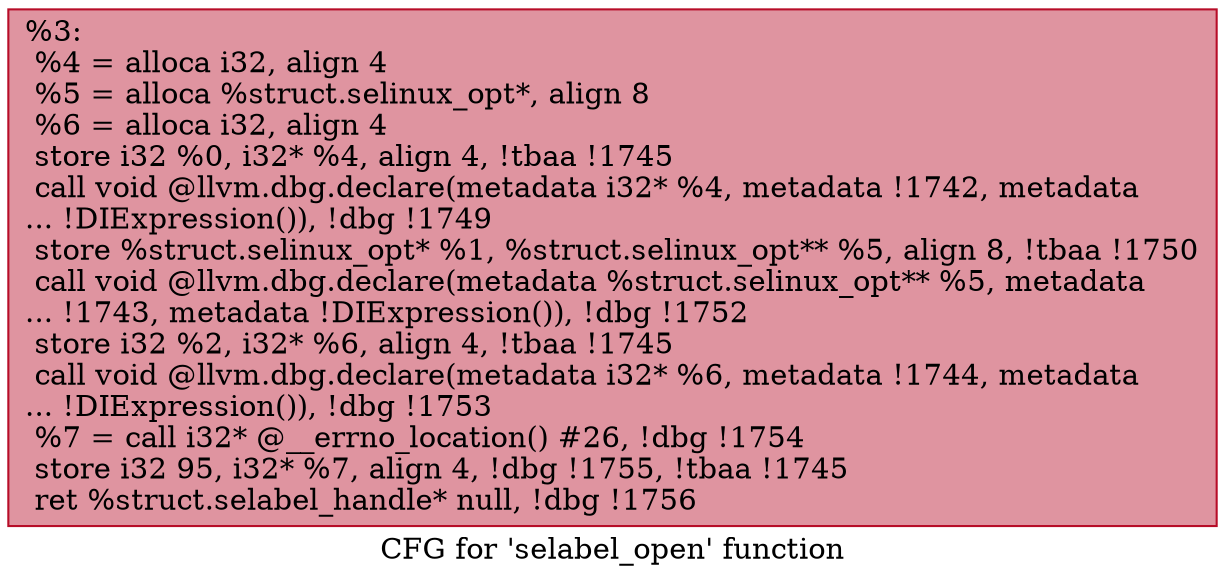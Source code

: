 digraph "CFG for 'selabel_open' function" {
	label="CFG for 'selabel_open' function";

	Node0x1b4faa0 [shape=record,color="#b70d28ff", style=filled, fillcolor="#b70d2870",label="{%3:\l  %4 = alloca i32, align 4\l  %5 = alloca %struct.selinux_opt*, align 8\l  %6 = alloca i32, align 4\l  store i32 %0, i32* %4, align 4, !tbaa !1745\l  call void @llvm.dbg.declare(metadata i32* %4, metadata !1742, metadata\l... !DIExpression()), !dbg !1749\l  store %struct.selinux_opt* %1, %struct.selinux_opt** %5, align 8, !tbaa !1750\l  call void @llvm.dbg.declare(metadata %struct.selinux_opt** %5, metadata\l... !1743, metadata !DIExpression()), !dbg !1752\l  store i32 %2, i32* %6, align 4, !tbaa !1745\l  call void @llvm.dbg.declare(metadata i32* %6, metadata !1744, metadata\l... !DIExpression()), !dbg !1753\l  %7 = call i32* @__errno_location() #26, !dbg !1754\l  store i32 95, i32* %7, align 4, !dbg !1755, !tbaa !1745\l  ret %struct.selabel_handle* null, !dbg !1756\l}"];
}

